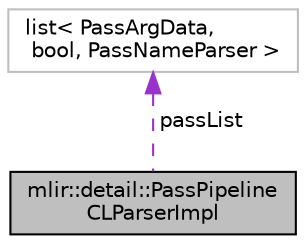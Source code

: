 digraph "mlir::detail::PassPipelineCLParserImpl"
{
  bgcolor="transparent";
  edge [fontname="Helvetica",fontsize="10",labelfontname="Helvetica",labelfontsize="10"];
  node [fontname="Helvetica",fontsize="10",shape=record];
  Node1 [label="mlir::detail::PassPipeline\lCLParserImpl",height=0.2,width=0.4,color="black", fillcolor="grey75", style="filled", fontcolor="black"];
  Node2 -> Node1 [dir="back",color="darkorchid3",fontsize="10",style="dashed",label=" passList" ,fontname="Helvetica"];
  Node2 [label="list\< PassArgData,\l bool, PassNameParser \>",height=0.2,width=0.4,color="grey75"];
}
